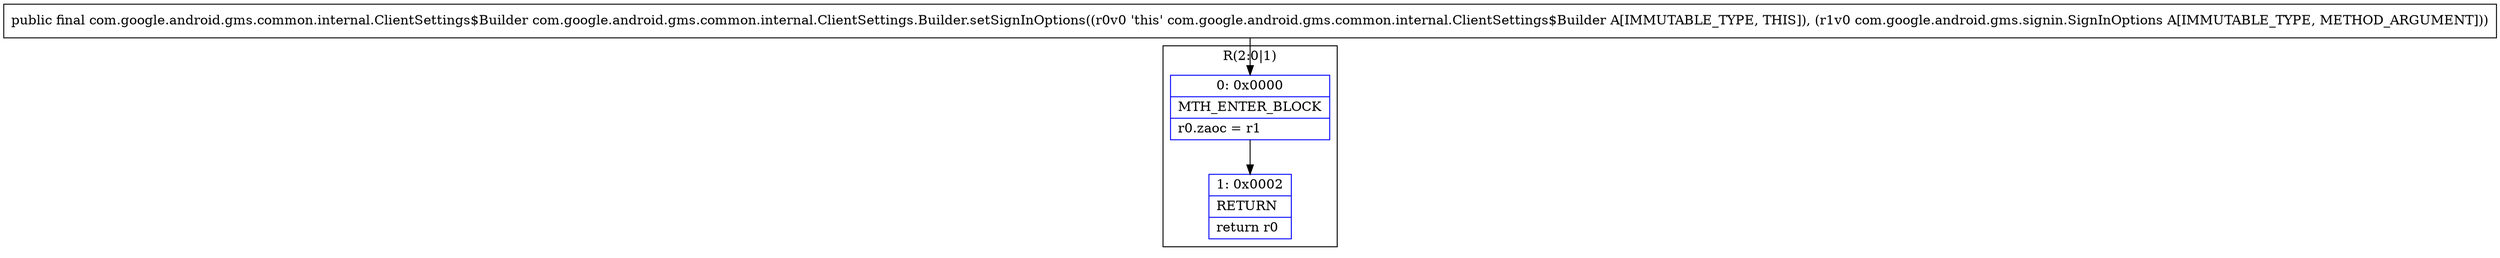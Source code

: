 digraph "CFG forcom.google.android.gms.common.internal.ClientSettings.Builder.setSignInOptions(Lcom\/google\/android\/gms\/signin\/SignInOptions;)Lcom\/google\/android\/gms\/common\/internal\/ClientSettings$Builder;" {
subgraph cluster_Region_1599423735 {
label = "R(2:0|1)";
node [shape=record,color=blue];
Node_0 [shape=record,label="{0\:\ 0x0000|MTH_ENTER_BLOCK\l|r0.zaoc = r1\l}"];
Node_1 [shape=record,label="{1\:\ 0x0002|RETURN\l|return r0\l}"];
}
MethodNode[shape=record,label="{public final com.google.android.gms.common.internal.ClientSettings$Builder com.google.android.gms.common.internal.ClientSettings.Builder.setSignInOptions((r0v0 'this' com.google.android.gms.common.internal.ClientSettings$Builder A[IMMUTABLE_TYPE, THIS]), (r1v0 com.google.android.gms.signin.SignInOptions A[IMMUTABLE_TYPE, METHOD_ARGUMENT])) }"];
MethodNode -> Node_0;
Node_0 -> Node_1;
}

